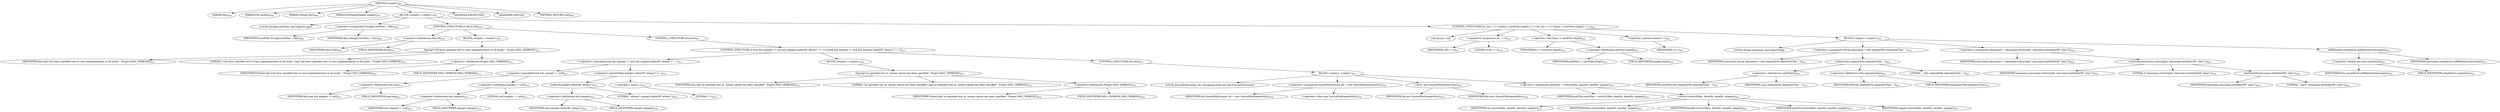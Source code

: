 digraph "scanDir" {  
"1120" [label = <(METHOD,scanDir)<SUB>606</SUB>> ]
"65" [label = <(PARAM,this)<SUB>606</SUB>> ]
"1121" [label = <(PARAM,File baseDir)<SUB>606</SUB>> ]
"1122" [label = <(PARAM,String[] files)<SUB>606</SUB>> ]
"1123" [label = <(PARAM,FileNameMapper mapper)<SUB>607</SUB>> ]
"1124" [label = <(BLOCK,&lt;empty&gt;,&lt;empty&gt;)<SUB>607</SUB>> ]
"1125" [label = <(LOCAL,String[] newFiles: java.lang.String[])> ]
"1126" [label = <(&lt;operator&gt;.assignment,String[] newFiles = files)<SUB>609</SUB>> ]
"1127" [label = <(IDENTIFIER,newFiles,String[] newFiles = files)<SUB>609</SUB>> ]
"1128" [label = <(IDENTIFIER,files,String[] newFiles = files)<SUB>609</SUB>> ]
"1129" [label = <(CONTROL_STRUCTURE,if (idl),if (idl))<SUB>610</SUB>> ]
"1130" [label = <(&lt;operator&gt;.fieldAccess,this.idl)<SUB>610</SUB>> ]
"1131" [label = <(IDENTIFIER,this,if (idl))<SUB>610</SUB>> ]
"1132" [label = <(FIELD_IDENTIFIER,idl,idl)<SUB>610</SUB>> ]
"1133" [label = <(BLOCK,&lt;empty&gt;,&lt;empty&gt;)<SUB>610</SUB>> ]
"1134" [label = <(log,log(&quot;will leave uptodate test to rmic implementation in idl mode.&quot;, Project.MSG_VERBOSE))<SUB>611</SUB>> ]
"64" [label = <(IDENTIFIER,this,log(&quot;will leave uptodate test to rmic implementation in idl mode.&quot;, Project.MSG_VERBOSE))<SUB>611</SUB>> ]
"1135" [label = <(LITERAL,&quot;will leave uptodate test to rmic implementation in idl mode.&quot;,log(&quot;will leave uptodate test to rmic implementation in idl mode.&quot;, Project.MSG_VERBOSE))<SUB>611</SUB>> ]
"1136" [label = <(&lt;operator&gt;.fieldAccess,Project.MSG_VERBOSE)<SUB>612</SUB>> ]
"1137" [label = <(IDENTIFIER,Project,log(&quot;will leave uptodate test to rmic implementation in idl mode.&quot;, Project.MSG_VERBOSE))<SUB>612</SUB>> ]
"1138" [label = <(FIELD_IDENTIFIER,MSG_VERBOSE,MSG_VERBOSE)<SUB>612</SUB>> ]
"1139" [label = <(CONTROL_STRUCTURE,else,else)<SUB>613</SUB>> ]
"1140" [label = <(CONTROL_STRUCTURE,if (iiop &amp;&amp; iiopopts != null &amp;&amp; iiopopts.indexOf(&quot;-always&quot;) &gt; -1),if (iiop &amp;&amp; iiopopts != null &amp;&amp; iiopopts.indexOf(&quot;-always&quot;) &gt; -1))<SUB>613</SUB>> ]
"1141" [label = <(&lt;operator&gt;.logicalAnd,iiop &amp;&amp; iiopopts != null &amp;&amp; iiopopts.indexOf(&quot;-always&quot;) &gt; -1)<SUB>613</SUB>> ]
"1142" [label = <(&lt;operator&gt;.logicalAnd,iiop &amp;&amp; iiopopts != null)<SUB>613</SUB>> ]
"1143" [label = <(&lt;operator&gt;.fieldAccess,this.iiop)<SUB>613</SUB>> ]
"1144" [label = <(IDENTIFIER,this,iiop &amp;&amp; iiopopts != null)<SUB>613</SUB>> ]
"1145" [label = <(FIELD_IDENTIFIER,iiop,iiop)<SUB>613</SUB>> ]
"1146" [label = <(&lt;operator&gt;.notEquals,iiopopts != null)<SUB>614</SUB>> ]
"1147" [label = <(&lt;operator&gt;.fieldAccess,this.iiopopts)<SUB>614</SUB>> ]
"1148" [label = <(IDENTIFIER,this,iiopopts != null)<SUB>614</SUB>> ]
"1149" [label = <(FIELD_IDENTIFIER,iiopopts,iiopopts)<SUB>614</SUB>> ]
"1150" [label = <(LITERAL,null,iiopopts != null)<SUB>614</SUB>> ]
"1151" [label = <(&lt;operator&gt;.greaterThan,iiopopts.indexOf(&quot;-always&quot;) &gt; -1)<SUB>614</SUB>> ]
"1152" [label = <(indexOf,iiopopts.indexOf(&quot;-always&quot;))<SUB>614</SUB>> ]
"1153" [label = <(&lt;operator&gt;.fieldAccess,this.iiopopts)<SUB>614</SUB>> ]
"1154" [label = <(IDENTIFIER,this,iiopopts.indexOf(&quot;-always&quot;))<SUB>614</SUB>> ]
"1155" [label = <(FIELD_IDENTIFIER,iiopopts,iiopopts)<SUB>614</SUB>> ]
"1156" [label = <(LITERAL,&quot;-always&quot;,iiopopts.indexOf(&quot;-always&quot;))<SUB>614</SUB>> ]
"1157" [label = <(&lt;operator&gt;.minus,-1)<SUB>614</SUB>> ]
"1158" [label = <(LITERAL,1,-1)<SUB>614</SUB>> ]
"1159" [label = <(BLOCK,&lt;empty&gt;,&lt;empty&gt;)<SUB>614</SUB>> ]
"1160" [label = <(log,log(&quot;no uptodate test as -always option has been specified&quot;, Project.MSG_VERBOSE))<SUB>615</SUB>> ]
"66" [label = <(IDENTIFIER,this,log(&quot;no uptodate test as -always option has been specified&quot;, Project.MSG_VERBOSE))<SUB>615</SUB>> ]
"1161" [label = <(LITERAL,&quot;no uptodate test as -always option has been specified&quot;,log(&quot;no uptodate test as -always option has been specified&quot;, Project.MSG_VERBOSE))<SUB>615</SUB>> ]
"1162" [label = <(&lt;operator&gt;.fieldAccess,Project.MSG_VERBOSE)<SUB>616</SUB>> ]
"1163" [label = <(IDENTIFIER,Project,log(&quot;no uptodate test as -always option has been specified&quot;, Project.MSG_VERBOSE))<SUB>616</SUB>> ]
"1164" [label = <(FIELD_IDENTIFIER,MSG_VERBOSE,MSG_VERBOSE)<SUB>616</SUB>> ]
"1165" [label = <(CONTROL_STRUCTURE,else,else)<SUB>617</SUB>> ]
"1166" [label = <(BLOCK,&lt;empty&gt;,&lt;empty&gt;)<SUB>617</SUB>> ]
"69" [label = <(LOCAL,SourceFileScanner sfs: org.apache.tools.ant.util.SourceFileScanner)> ]
"1167" [label = <(&lt;operator&gt;.assignment,SourceFileScanner sfs = new SourceFileScanner(this))<SUB>618</SUB>> ]
"1168" [label = <(IDENTIFIER,sfs,SourceFileScanner sfs = new SourceFileScanner(this))<SUB>618</SUB>> ]
"1169" [label = <(&lt;operator&gt;.alloc,new SourceFileScanner(this))<SUB>618</SUB>> ]
"1170" [label = <(&lt;init&gt;,new SourceFileScanner(this))<SUB>618</SUB>> ]
"68" [label = <(IDENTIFIER,sfs,new SourceFileScanner(this))<SUB>618</SUB>> ]
"67" [label = <(IDENTIFIER,this,new SourceFileScanner(this))<SUB>618</SUB>> ]
"1171" [label = <(&lt;operator&gt;.assignment,newFiles = restrict(files, baseDir, baseDir, mapper))<SUB>619</SUB>> ]
"1172" [label = <(IDENTIFIER,newFiles,newFiles = restrict(files, baseDir, baseDir, mapper))<SUB>619</SUB>> ]
"1173" [label = <(restrict,restrict(files, baseDir, baseDir, mapper))<SUB>619</SUB>> ]
"1174" [label = <(IDENTIFIER,sfs,restrict(files, baseDir, baseDir, mapper))<SUB>619</SUB>> ]
"1175" [label = <(IDENTIFIER,files,restrict(files, baseDir, baseDir, mapper))<SUB>619</SUB>> ]
"1176" [label = <(IDENTIFIER,baseDir,restrict(files, baseDir, baseDir, mapper))<SUB>619</SUB>> ]
"1177" [label = <(IDENTIFIER,baseDir,restrict(files, baseDir, baseDir, mapper))<SUB>619</SUB>> ]
"1178" [label = <(IDENTIFIER,mapper,restrict(files, baseDir, baseDir, mapper))<SUB>619</SUB>> ]
"1179" [label = <(CONTROL_STRUCTURE,for (int i = 0; Some(i &lt; newFiles.length); i++),for (int i = 0; Some(i &lt; newFiles.length); i++))<SUB>622</SUB>> ]
"1180" [label = <(LOCAL,int i: int)> ]
"1181" [label = <(&lt;operator&gt;.assignment,int i = 0)<SUB>622</SUB>> ]
"1182" [label = <(IDENTIFIER,i,int i = 0)<SUB>622</SUB>> ]
"1183" [label = <(LITERAL,0,int i = 0)<SUB>622</SUB>> ]
"1184" [label = <(&lt;operator&gt;.lessThan,i &lt; newFiles.length)<SUB>622</SUB>> ]
"1185" [label = <(IDENTIFIER,i,i &lt; newFiles.length)<SUB>622</SUB>> ]
"1186" [label = <(&lt;operator&gt;.fieldAccess,newFiles.length)<SUB>622</SUB>> ]
"1187" [label = <(IDENTIFIER,newFiles,i &lt; newFiles.length)<SUB>622</SUB>> ]
"1188" [label = <(FIELD_IDENTIFIER,length,length)<SUB>622</SUB>> ]
"1189" [label = <(&lt;operator&gt;.postIncrement,i++)<SUB>622</SUB>> ]
"1190" [label = <(IDENTIFIER,i,i++)<SUB>622</SUB>> ]
"1191" [label = <(BLOCK,&lt;empty&gt;,&lt;empty&gt;)<SUB>622</SUB>> ]
"1192" [label = <(LOCAL,String classname: java.lang.String)> ]
"1193" [label = <(&lt;operator&gt;.assignment,String classname = this.replace(File.separatorChar, '.'))<SUB>623</SUB>> ]
"1194" [label = <(IDENTIFIER,classname,String classname = this.replace(File.separatorChar, '.'))<SUB>623</SUB>> ]
"1195" [label = <(replace,this.replace(File.separatorChar, '.'))<SUB>623</SUB>> ]
"1196" [label = <(&lt;operator&gt;.indexAccess,newFiles[i])<SUB>623</SUB>> ]
"1197" [label = <(IDENTIFIER,newFiles,this.replace(File.separatorChar, '.'))<SUB>623</SUB>> ]
"1198" [label = <(IDENTIFIER,i,this.replace(File.separatorChar, '.'))<SUB>623</SUB>> ]
"1199" [label = <(&lt;operator&gt;.fieldAccess,File.separatorChar)<SUB>623</SUB>> ]
"1200" [label = <(IDENTIFIER,File,this.replace(File.separatorChar, '.'))<SUB>623</SUB>> ]
"1201" [label = <(FIELD_IDENTIFIER,separatorChar,separatorChar)<SUB>623</SUB>> ]
"1202" [label = <(LITERAL,'.',this.replace(File.separatorChar, '.'))<SUB>623</SUB>> ]
"1203" [label = <(&lt;operator&gt;.assignment,classname = classname.substring(0, classname.lastIndexOf(&quot;.class&quot;)))<SUB>624</SUB>> ]
"1204" [label = <(IDENTIFIER,classname,classname = classname.substring(0, classname.lastIndexOf(&quot;.class&quot;)))<SUB>624</SUB>> ]
"1205" [label = <(substring,classname.substring(0, classname.lastIndexOf(&quot;.class&quot;)))<SUB>624</SUB>> ]
"1206" [label = <(IDENTIFIER,classname,classname.substring(0, classname.lastIndexOf(&quot;.class&quot;)))<SUB>624</SUB>> ]
"1207" [label = <(LITERAL,0,classname.substring(0, classname.lastIndexOf(&quot;.class&quot;)))<SUB>624</SUB>> ]
"1208" [label = <(lastIndexOf,classname.lastIndexOf(&quot;.class&quot;))<SUB>624</SUB>> ]
"1209" [label = <(IDENTIFIER,classname,classname.lastIndexOf(&quot;.class&quot;))<SUB>624</SUB>> ]
"1210" [label = <(LITERAL,&quot;.class&quot;,classname.lastIndexOf(&quot;.class&quot;))<SUB>624</SUB>> ]
"1211" [label = <(addElement,compileList.addElement(classname))<SUB>625</SUB>> ]
"1212" [label = <(&lt;operator&gt;.fieldAccess,this.compileList)<SUB>625</SUB>> ]
"1213" [label = <(IDENTIFIER,this,compileList.addElement(classname))<SUB>625</SUB>> ]
"1214" [label = <(FIELD_IDENTIFIER,compileList,compileList)<SUB>625</SUB>> ]
"1215" [label = <(IDENTIFIER,classname,compileList.addElement(classname))<SUB>625</SUB>> ]
"1216" [label = <(MODIFIER,PROTECTED)> ]
"1217" [label = <(MODIFIER,VIRTUAL)> ]
"1218" [label = <(METHOD_RETURN,void)<SUB>606</SUB>> ]
  "1120" -> "65" 
  "1120" -> "1121" 
  "1120" -> "1122" 
  "1120" -> "1123" 
  "1120" -> "1124" 
  "1120" -> "1216" 
  "1120" -> "1217" 
  "1120" -> "1218" 
  "1124" -> "1125" 
  "1124" -> "1126" 
  "1124" -> "1129" 
  "1124" -> "1179" 
  "1126" -> "1127" 
  "1126" -> "1128" 
  "1129" -> "1130" 
  "1129" -> "1133" 
  "1129" -> "1139" 
  "1130" -> "1131" 
  "1130" -> "1132" 
  "1133" -> "1134" 
  "1134" -> "64" 
  "1134" -> "1135" 
  "1134" -> "1136" 
  "1136" -> "1137" 
  "1136" -> "1138" 
  "1139" -> "1140" 
  "1140" -> "1141" 
  "1140" -> "1159" 
  "1140" -> "1165" 
  "1141" -> "1142" 
  "1141" -> "1151" 
  "1142" -> "1143" 
  "1142" -> "1146" 
  "1143" -> "1144" 
  "1143" -> "1145" 
  "1146" -> "1147" 
  "1146" -> "1150" 
  "1147" -> "1148" 
  "1147" -> "1149" 
  "1151" -> "1152" 
  "1151" -> "1157" 
  "1152" -> "1153" 
  "1152" -> "1156" 
  "1153" -> "1154" 
  "1153" -> "1155" 
  "1157" -> "1158" 
  "1159" -> "1160" 
  "1160" -> "66" 
  "1160" -> "1161" 
  "1160" -> "1162" 
  "1162" -> "1163" 
  "1162" -> "1164" 
  "1165" -> "1166" 
  "1166" -> "69" 
  "1166" -> "1167" 
  "1166" -> "1170" 
  "1166" -> "1171" 
  "1167" -> "1168" 
  "1167" -> "1169" 
  "1170" -> "68" 
  "1170" -> "67" 
  "1171" -> "1172" 
  "1171" -> "1173" 
  "1173" -> "1174" 
  "1173" -> "1175" 
  "1173" -> "1176" 
  "1173" -> "1177" 
  "1173" -> "1178" 
  "1179" -> "1180" 
  "1179" -> "1181" 
  "1179" -> "1184" 
  "1179" -> "1189" 
  "1179" -> "1191" 
  "1181" -> "1182" 
  "1181" -> "1183" 
  "1184" -> "1185" 
  "1184" -> "1186" 
  "1186" -> "1187" 
  "1186" -> "1188" 
  "1189" -> "1190" 
  "1191" -> "1192" 
  "1191" -> "1193" 
  "1191" -> "1203" 
  "1191" -> "1211" 
  "1193" -> "1194" 
  "1193" -> "1195" 
  "1195" -> "1196" 
  "1195" -> "1199" 
  "1195" -> "1202" 
  "1196" -> "1197" 
  "1196" -> "1198" 
  "1199" -> "1200" 
  "1199" -> "1201" 
  "1203" -> "1204" 
  "1203" -> "1205" 
  "1205" -> "1206" 
  "1205" -> "1207" 
  "1205" -> "1208" 
  "1208" -> "1209" 
  "1208" -> "1210" 
  "1211" -> "1212" 
  "1211" -> "1215" 
  "1212" -> "1213" 
  "1212" -> "1214" 
}
